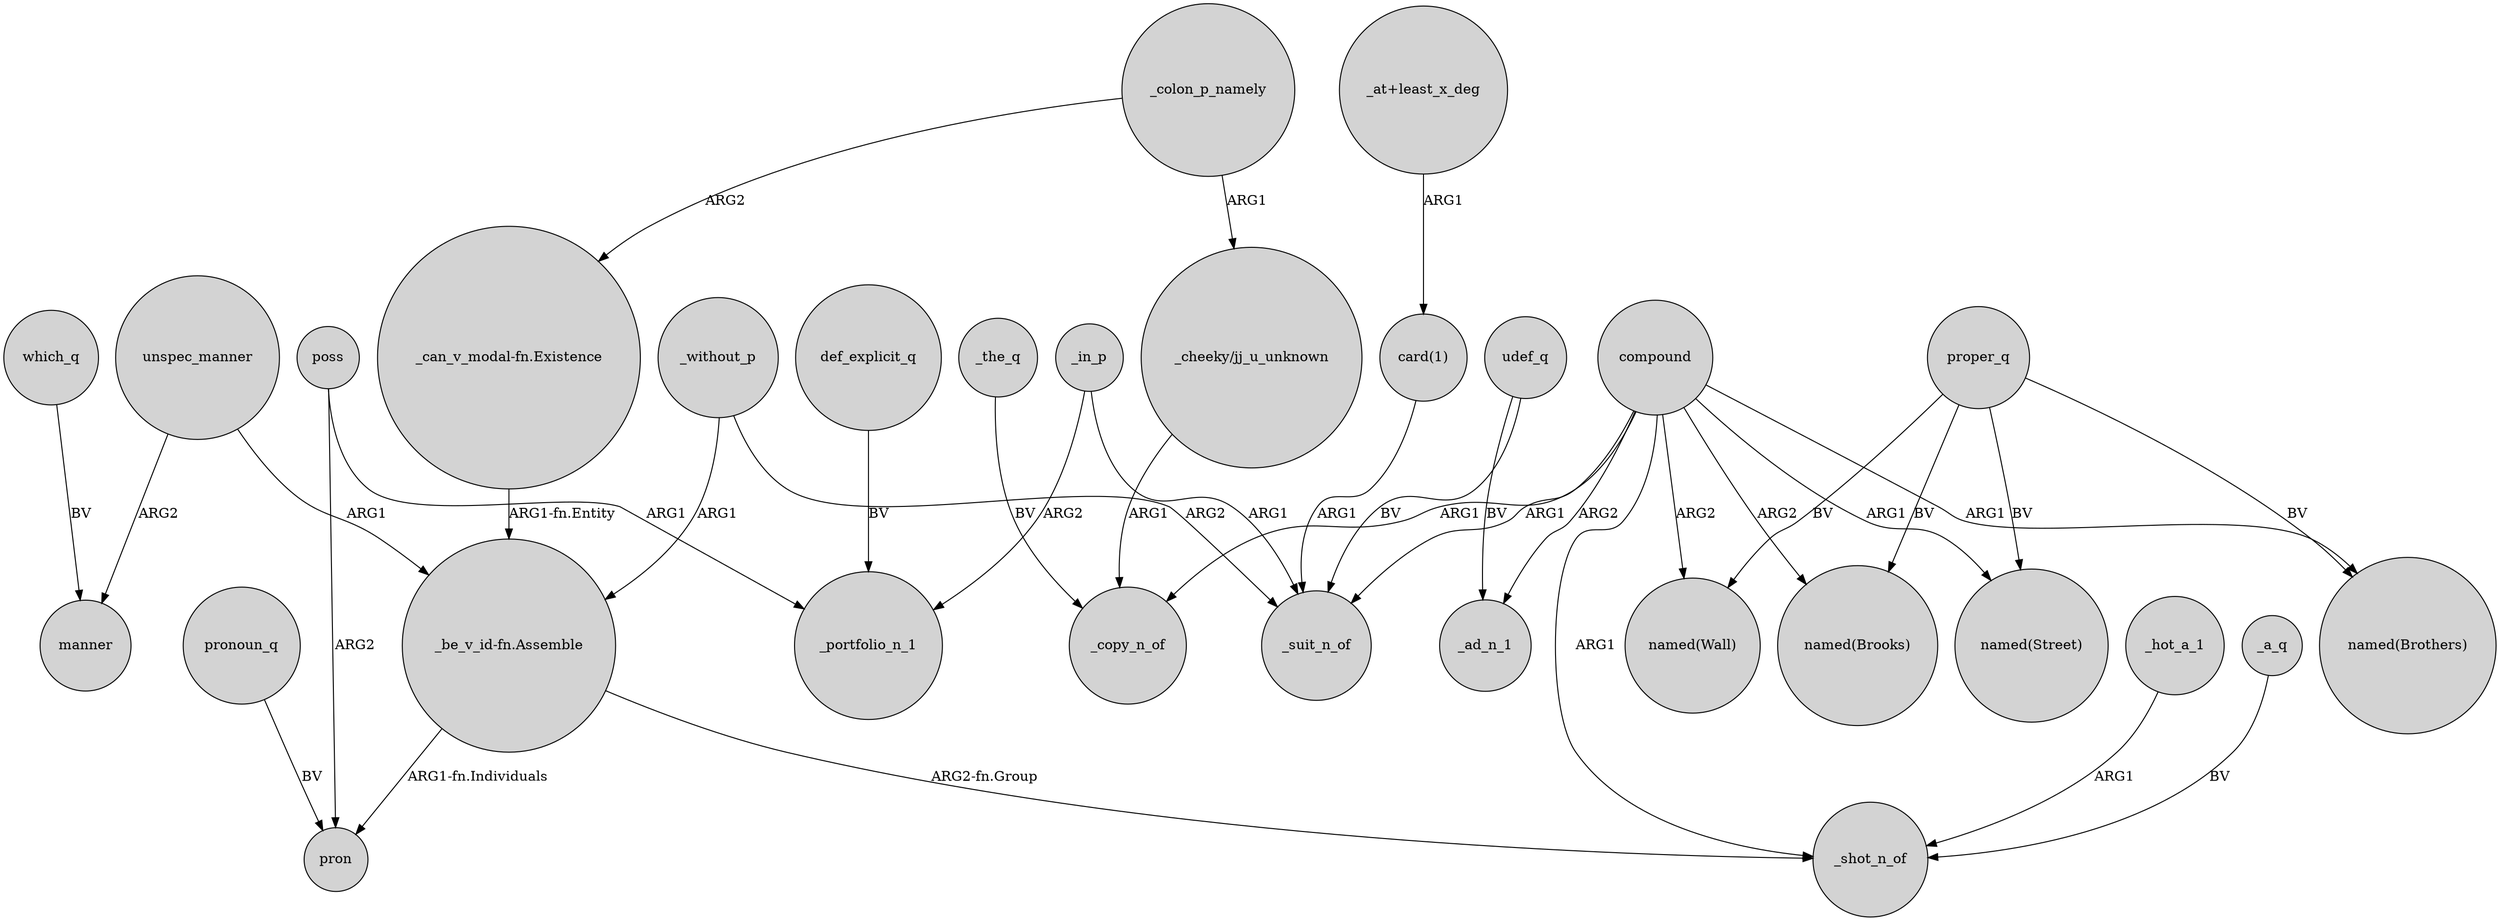 digraph {
	node [shape=circle style=filled]
	unspec_manner -> manner [label=ARG2]
	_colon_p_namely -> "_cheeky/jj_u_unknown" [label=ARG1]
	"_cheeky/jj_u_unknown" -> _copy_n_of [label=ARG1]
	compound -> "named(Brooks)" [label=ARG2]
	"_be_v_id-fn.Assemble" -> pron [label="ARG1-fn.Individuals"]
	_colon_p_namely -> "_can_v_modal-fn.Existence" [label=ARG2]
	compound -> _shot_n_of [label=ARG1]
	unspec_manner -> "_be_v_id-fn.Assemble" [label=ARG1]
	_in_p -> _suit_n_of [label=ARG1]
	_without_p -> _suit_n_of [label=ARG2]
	pronoun_q -> pron [label=BV]
	compound -> "named(Wall)" [label=ARG2]
	poss -> pron [label=ARG2]
	compound -> _ad_n_1 [label=ARG2]
	"_at+least_x_deg" -> "card(1)" [label=ARG1]
	compound -> "named(Street)" [label=ARG1]
	proper_q -> "named(Brooks)" [label=BV]
	compound -> "named(Brothers)" [label=ARG1]
	"_can_v_modal-fn.Existence" -> "_be_v_id-fn.Assemble" [label="ARG1-fn.Entity"]
	"card(1)" -> _suit_n_of [label=ARG1]
	proper_q -> "named(Brothers)" [label=BV]
	poss -> _portfolio_n_1 [label=ARG1]
	_the_q -> _copy_n_of [label=BV]
	compound -> _suit_n_of [label=ARG1]
	compound -> _copy_n_of [label=ARG1]
	def_explicit_q -> _portfolio_n_1 [label=BV]
	proper_q -> "named(Wall)" [label=BV]
	udef_q -> _suit_n_of [label=BV]
	which_q -> manner [label=BV]
	_without_p -> "_be_v_id-fn.Assemble" [label=ARG1]
	proper_q -> "named(Street)" [label=BV]
	_hot_a_1 -> _shot_n_of [label=ARG1]
	_a_q -> _shot_n_of [label=BV]
	udef_q -> _ad_n_1 [label=BV]
	"_be_v_id-fn.Assemble" -> _shot_n_of [label="ARG2-fn.Group"]
	_in_p -> _portfolio_n_1 [label=ARG2]
}
